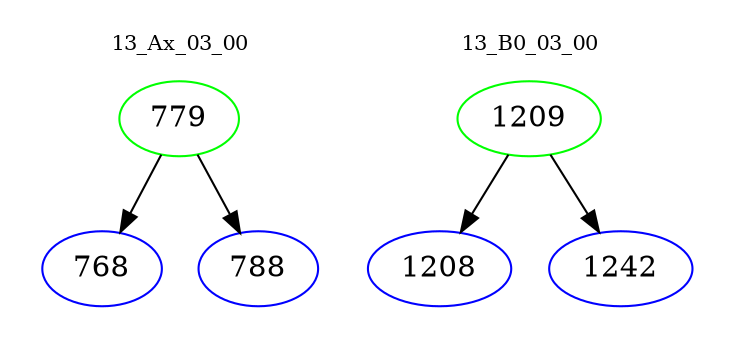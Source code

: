 digraph{
subgraph cluster_0 {
color = white
label = "13_Ax_03_00";
fontsize=10;
T0_779 [label="779", color="green"]
T0_779 -> T0_768 [color="black"]
T0_768 [label="768", color="blue"]
T0_779 -> T0_788 [color="black"]
T0_788 [label="788", color="blue"]
}
subgraph cluster_1 {
color = white
label = "13_B0_03_00";
fontsize=10;
T1_1209 [label="1209", color="green"]
T1_1209 -> T1_1208 [color="black"]
T1_1208 [label="1208", color="blue"]
T1_1209 -> T1_1242 [color="black"]
T1_1242 [label="1242", color="blue"]
}
}
